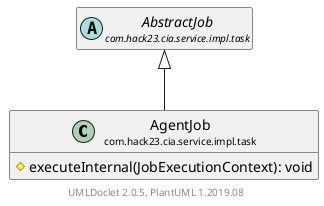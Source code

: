 @startuml
    set namespaceSeparator none
    hide empty fields
    hide empty methods

    class "<size:14>AgentJob\n<size:10>com.hack23.cia.service.impl.task" as com.hack23.cia.service.impl.task.AgentJob [[AgentJob.html]] {
        #executeInternal(JobExecutionContext): void
    }

    abstract class "<size:14>AbstractJob\n<size:10>com.hack23.cia.service.impl.task" as com.hack23.cia.service.impl.task.AbstractJob [[AbstractJob.html]]

    com.hack23.cia.service.impl.task.AbstractJob <|-- com.hack23.cia.service.impl.task.AgentJob

    center footer UMLDoclet 2.0.5, PlantUML 1.2019.08
@enduml
